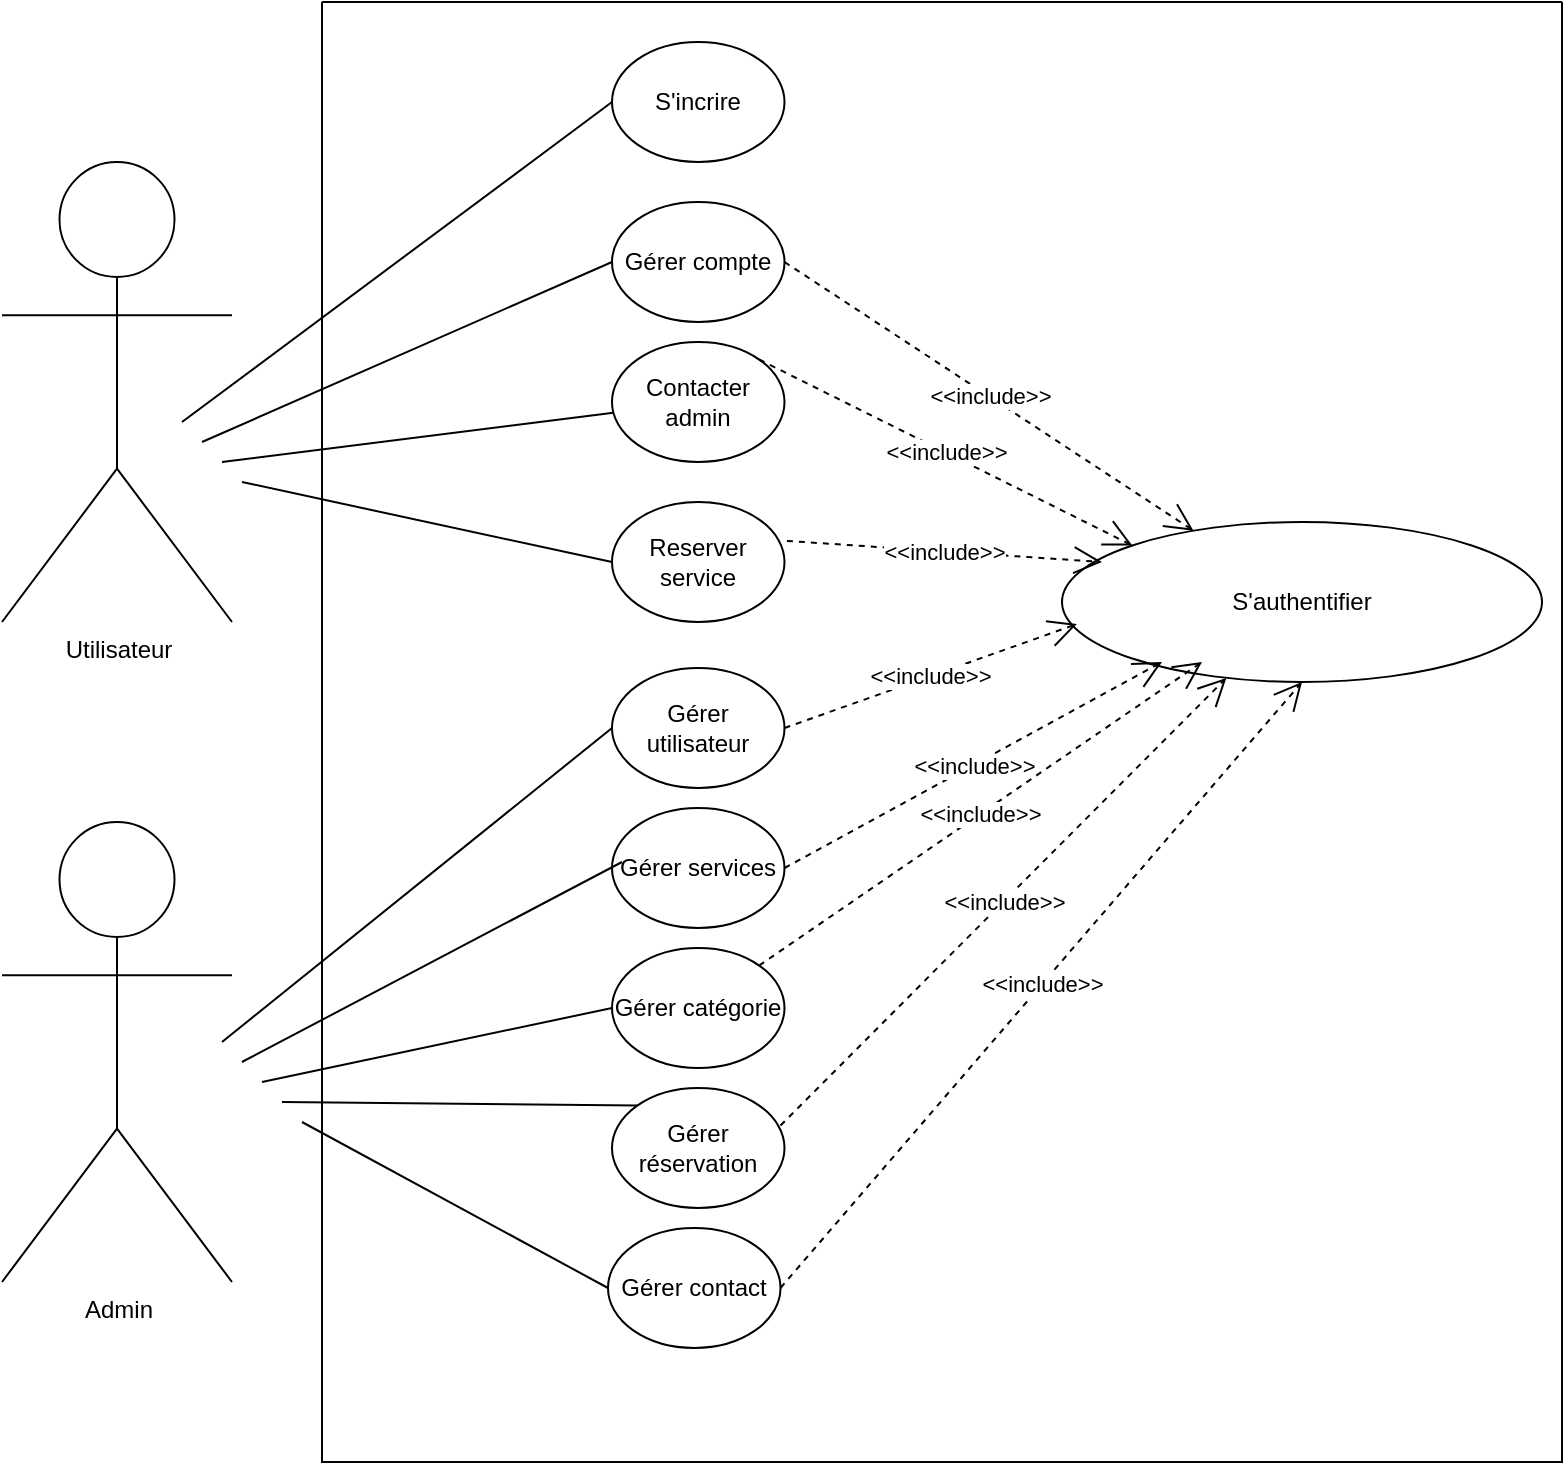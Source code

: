 <mxfile version="23.1.6" type="github">
  <diagram name="Page-1" id="JB-6UBuAqqwWC1ZadzKl">
    <mxGraphModel dx="1345" dy="892" grid="1" gridSize="10" guides="1" tooltips="1" connect="1" arrows="1" fold="1" page="1" pageScale="1" pageWidth="850" pageHeight="1100" math="0" shadow="0">
      <root>
        <mxCell id="0" />
        <mxCell id="1" parent="0" />
        <mxCell id="cdhQekbbutvAttsZjkAm-10" value="S&#39;authentifier" style="ellipse;whiteSpace=wrap;html=1;" vertex="1" parent="1">
          <mxGeometry x="580" y="470" width="240" height="80" as="geometry" />
        </mxCell>
        <mxCell id="cdhQekbbutvAttsZjkAm-20" value="&amp;lt;&amp;lt;include&amp;gt;&amp;gt;" style="endArrow=open;endSize=12;dashed=1;html=1;rounded=0;exitX=1;exitY=0.5;exitDx=0;exitDy=0;" edge="1" parent="1" source="cdhQekbbutvAttsZjkAm-6" target="cdhQekbbutvAttsZjkAm-10">
          <mxGeometry width="160" relative="1" as="geometry">
            <mxPoint x="500" y="249.5" as="sourcePoint" />
            <mxPoint x="660" y="249.5" as="targetPoint" />
          </mxGeometry>
        </mxCell>
        <mxCell id="cdhQekbbutvAttsZjkAm-21" value="Utilisateur" style="shape=umlActor;verticalLabelPosition=bottom;verticalAlign=top;html=1;" vertex="1" parent="1">
          <mxGeometry x="50" y="290" width="115" height="230" as="geometry" />
        </mxCell>
        <mxCell id="cdhQekbbutvAttsZjkAm-23" value="Admin" style="shape=umlActor;verticalLabelPosition=bottom;verticalAlign=top;html=1;" vertex="1" parent="1">
          <mxGeometry x="50" y="620" width="115" height="230" as="geometry" />
        </mxCell>
        <mxCell id="cdhQekbbutvAttsZjkAm-36" value="Gérer utilisateur" style="ellipse;whiteSpace=wrap;html=1;" vertex="1" parent="1">
          <mxGeometry x="355" y="543" width="86.25" height="60" as="geometry" />
        </mxCell>
        <mxCell id="cdhQekbbutvAttsZjkAm-37" value="Gérer services" style="ellipse;whiteSpace=wrap;html=1;" vertex="1" parent="1">
          <mxGeometry x="355" y="613" width="86.25" height="60" as="geometry" />
        </mxCell>
        <mxCell id="cdhQekbbutvAttsZjkAm-38" value="Gérer catégorie" style="ellipse;whiteSpace=wrap;html=1;" vertex="1" parent="1">
          <mxGeometry x="355" y="683" width="86.25" height="60" as="geometry" />
        </mxCell>
        <mxCell id="cdhQekbbutvAttsZjkAm-39" value="Gérer réservation" style="ellipse;whiteSpace=wrap;html=1;" vertex="1" parent="1">
          <mxGeometry x="355" y="753" width="86.25" height="60" as="geometry" />
        </mxCell>
        <mxCell id="cdhQekbbutvAttsZjkAm-40" value="Gérer contact" style="ellipse;whiteSpace=wrap;html=1;" vertex="1" parent="1">
          <mxGeometry x="353" y="823" width="86.25" height="60" as="geometry" />
        </mxCell>
        <mxCell id="cdhQekbbutvAttsZjkAm-44" value="" style="swimlane;startSize=0;" vertex="1" parent="1">
          <mxGeometry x="210" y="210" width="620" height="730" as="geometry" />
        </mxCell>
        <mxCell id="cdhQekbbutvAttsZjkAm-28" value="S&#39;incrire" style="ellipse;whiteSpace=wrap;html=1;" vertex="1" parent="cdhQekbbutvAttsZjkAm-44">
          <mxGeometry x="145" y="20" width="86.25" height="60" as="geometry" />
        </mxCell>
        <mxCell id="cdhQekbbutvAttsZjkAm-6" value="Gérer compte" style="ellipse;whiteSpace=wrap;html=1;" vertex="1" parent="cdhQekbbutvAttsZjkAm-44">
          <mxGeometry x="145" y="100" width="86.25" height="60" as="geometry" />
        </mxCell>
        <mxCell id="cdhQekbbutvAttsZjkAm-29" value="Contacter admin" style="ellipse;whiteSpace=wrap;html=1;" vertex="1" parent="cdhQekbbutvAttsZjkAm-44">
          <mxGeometry x="145" y="170" width="86.25" height="60" as="geometry" />
        </mxCell>
        <mxCell id="cdhQekbbutvAttsZjkAm-30" value="Reserver service" style="ellipse;whiteSpace=wrap;html=1;" vertex="1" parent="cdhQekbbutvAttsZjkAm-44">
          <mxGeometry x="145" y="250" width="86.25" height="60" as="geometry" />
        </mxCell>
        <mxCell id="cdhQekbbutvAttsZjkAm-46" value="&amp;lt;&amp;lt;include&amp;gt;&amp;gt;" style="endArrow=open;endSize=12;dashed=1;html=1;rounded=0;exitX=1;exitY=0;exitDx=0;exitDy=0;entryX=0;entryY=0;entryDx=0;entryDy=0;" edge="1" parent="1" source="cdhQekbbutvAttsZjkAm-29" target="cdhQekbbutvAttsZjkAm-10">
          <mxGeometry width="160" relative="1" as="geometry">
            <mxPoint x="451" y="350" as="sourcePoint" />
            <mxPoint x="656" y="484" as="targetPoint" />
          </mxGeometry>
        </mxCell>
        <mxCell id="cdhQekbbutvAttsZjkAm-47" value="&amp;lt;&amp;lt;include&amp;gt;&amp;gt;" style="endArrow=open;endSize=12;dashed=1;html=1;rounded=0;exitX=1.014;exitY=0.324;exitDx=0;exitDy=0;exitPerimeter=0;" edge="1" parent="1" source="cdhQekbbutvAttsZjkAm-30">
          <mxGeometry width="160" relative="1" as="geometry">
            <mxPoint x="439" y="399" as="sourcePoint" />
            <mxPoint x="600" y="490" as="targetPoint" />
          </mxGeometry>
        </mxCell>
        <mxCell id="cdhQekbbutvAttsZjkAm-48" value="&amp;lt;&amp;lt;include&amp;gt;&amp;gt;" style="endArrow=open;endSize=12;dashed=1;html=1;rounded=0;exitX=1;exitY=0.5;exitDx=0;exitDy=0;entryX=0.031;entryY=0.638;entryDx=0;entryDy=0;entryPerimeter=0;" edge="1" parent="1" source="cdhQekbbutvAttsZjkAm-36" target="cdhQekbbutvAttsZjkAm-10">
          <mxGeometry width="160" relative="1" as="geometry">
            <mxPoint x="449" y="409" as="sourcePoint" />
            <mxPoint x="676" y="504" as="targetPoint" />
          </mxGeometry>
        </mxCell>
        <mxCell id="cdhQekbbutvAttsZjkAm-49" value="&amp;lt;&amp;lt;include&amp;gt;&amp;gt;" style="endArrow=open;endSize=12;dashed=1;html=1;rounded=0;exitX=1;exitY=0.5;exitDx=0;exitDy=0;" edge="1" parent="1" source="cdhQekbbutvAttsZjkAm-37">
          <mxGeometry width="160" relative="1" as="geometry">
            <mxPoint x="450" y="480" as="sourcePoint" />
            <mxPoint x="630" y="540" as="targetPoint" />
          </mxGeometry>
        </mxCell>
        <mxCell id="cdhQekbbutvAttsZjkAm-50" value="&amp;lt;&amp;lt;include&amp;gt;&amp;gt;" style="endArrow=open;endSize=12;dashed=1;html=1;rounded=0;exitX=1;exitY=0;exitDx=0;exitDy=0;" edge="1" parent="1" source="cdhQekbbutvAttsZjkAm-38">
          <mxGeometry width="160" relative="1" as="geometry">
            <mxPoint x="451" y="653" as="sourcePoint" />
            <mxPoint x="650" y="540" as="targetPoint" />
          </mxGeometry>
        </mxCell>
        <mxCell id="cdhQekbbutvAttsZjkAm-51" value="&amp;lt;&amp;lt;include&amp;gt;&amp;gt;" style="endArrow=open;endSize=12;dashed=1;html=1;rounded=0;exitX=0.977;exitY=0.312;exitDx=0;exitDy=0;exitPerimeter=0;" edge="1" parent="1" source="cdhQekbbutvAttsZjkAm-39" target="cdhQekbbutvAttsZjkAm-10">
          <mxGeometry width="160" relative="1" as="geometry">
            <mxPoint x="461" y="663" as="sourcePoint" />
            <mxPoint x="650" y="560" as="targetPoint" />
          </mxGeometry>
        </mxCell>
        <mxCell id="cdhQekbbutvAttsZjkAm-52" value="&amp;lt;&amp;lt;include&amp;gt;&amp;gt;" style="endArrow=open;endSize=12;dashed=1;html=1;rounded=0;exitX=1;exitY=0.5;exitDx=0;exitDy=0;entryX=0.5;entryY=1;entryDx=0;entryDy=0;" edge="1" parent="1" source="cdhQekbbutvAttsZjkAm-40" target="cdhQekbbutvAttsZjkAm-10">
          <mxGeometry width="160" relative="1" as="geometry">
            <mxPoint x="471" y="673" as="sourcePoint" />
            <mxPoint x="660" y="570" as="targetPoint" />
          </mxGeometry>
        </mxCell>
        <mxCell id="cdhQekbbutvAttsZjkAm-68" value="" style="endArrow=none;html=1;rounded=0;entryX=0;entryY=0.5;entryDx=0;entryDy=0;" edge="1" parent="1" target="cdhQekbbutvAttsZjkAm-28">
          <mxGeometry width="50" height="50" relative="1" as="geometry">
            <mxPoint x="140" y="420" as="sourcePoint" />
            <mxPoint x="190" y="370" as="targetPoint" />
          </mxGeometry>
        </mxCell>
        <mxCell id="cdhQekbbutvAttsZjkAm-69" value="" style="endArrow=none;html=1;rounded=0;entryX=0;entryY=0.5;entryDx=0;entryDy=0;" edge="1" parent="1" target="cdhQekbbutvAttsZjkAm-6">
          <mxGeometry width="50" height="50" relative="1" as="geometry">
            <mxPoint x="150" y="430" as="sourcePoint" />
            <mxPoint x="365" y="270" as="targetPoint" />
          </mxGeometry>
        </mxCell>
        <mxCell id="cdhQekbbutvAttsZjkAm-70" value="" style="endArrow=none;html=1;rounded=0;" edge="1" parent="1" target="cdhQekbbutvAttsZjkAm-29">
          <mxGeometry width="50" height="50" relative="1" as="geometry">
            <mxPoint x="160" y="440" as="sourcePoint" />
            <mxPoint x="375" y="280" as="targetPoint" />
          </mxGeometry>
        </mxCell>
        <mxCell id="cdhQekbbutvAttsZjkAm-71" value="" style="endArrow=none;html=1;rounded=0;entryX=0;entryY=0.5;entryDx=0;entryDy=0;" edge="1" parent="1" target="cdhQekbbutvAttsZjkAm-30">
          <mxGeometry width="50" height="50" relative="1" as="geometry">
            <mxPoint x="170" y="450" as="sourcePoint" />
            <mxPoint x="385" y="290" as="targetPoint" />
          </mxGeometry>
        </mxCell>
        <mxCell id="cdhQekbbutvAttsZjkAm-72" value="" style="endArrow=none;html=1;rounded=0;entryX=0;entryY=0.5;entryDx=0;entryDy=0;" edge="1" parent="1" target="cdhQekbbutvAttsZjkAm-36">
          <mxGeometry width="50" height="50" relative="1" as="geometry">
            <mxPoint x="160" y="730" as="sourcePoint" />
            <mxPoint x="210" y="680" as="targetPoint" />
          </mxGeometry>
        </mxCell>
        <mxCell id="cdhQekbbutvAttsZjkAm-73" value="" style="endArrow=none;html=1;rounded=0;" edge="1" parent="1">
          <mxGeometry width="50" height="50" relative="1" as="geometry">
            <mxPoint x="170" y="740" as="sourcePoint" />
            <mxPoint x="360" y="640" as="targetPoint" />
          </mxGeometry>
        </mxCell>
        <mxCell id="cdhQekbbutvAttsZjkAm-74" value="" style="endArrow=none;html=1;rounded=0;entryX=0;entryY=0.5;entryDx=0;entryDy=0;" edge="1" parent="1" target="cdhQekbbutvAttsZjkAm-38">
          <mxGeometry width="50" height="50" relative="1" as="geometry">
            <mxPoint x="180" y="750" as="sourcePoint" />
            <mxPoint x="375" y="593" as="targetPoint" />
          </mxGeometry>
        </mxCell>
        <mxCell id="cdhQekbbutvAttsZjkAm-75" value="" style="endArrow=none;html=1;rounded=0;entryX=0;entryY=0;entryDx=0;entryDy=0;" edge="1" parent="1" target="cdhQekbbutvAttsZjkAm-39">
          <mxGeometry width="50" height="50" relative="1" as="geometry">
            <mxPoint x="190" y="760" as="sourcePoint" />
            <mxPoint x="385" y="603" as="targetPoint" />
          </mxGeometry>
        </mxCell>
        <mxCell id="cdhQekbbutvAttsZjkAm-76" value="" style="endArrow=none;html=1;rounded=0;entryX=0;entryY=0.5;entryDx=0;entryDy=0;" edge="1" parent="1" target="cdhQekbbutvAttsZjkAm-40">
          <mxGeometry width="50" height="50" relative="1" as="geometry">
            <mxPoint x="200" y="770" as="sourcePoint" />
            <mxPoint x="395" y="613" as="targetPoint" />
          </mxGeometry>
        </mxCell>
      </root>
    </mxGraphModel>
  </diagram>
</mxfile>
